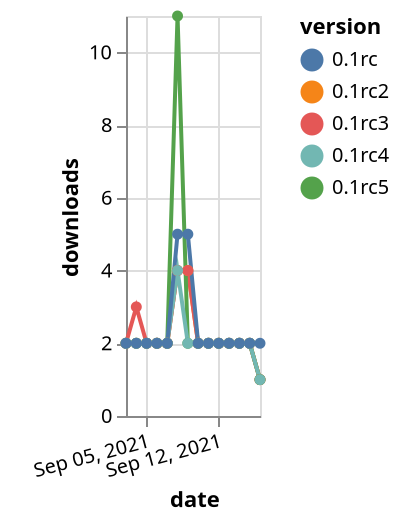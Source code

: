 {"$schema": "https://vega.github.io/schema/vega-lite/v5.json", "description": "A simple bar chart with embedded data.", "data": {"values": [{"date": "2021-09-03", "total": 1634, "delta": 2, "version": "0.1rc2"}, {"date": "2021-09-04", "total": 1636, "delta": 2, "version": "0.1rc2"}, {"date": "2021-09-05", "total": 1638, "delta": 2, "version": "0.1rc2"}, {"date": "2021-09-06", "total": 1640, "delta": 2, "version": "0.1rc2"}, {"date": "2021-09-07", "total": 1642, "delta": 2, "version": "0.1rc2"}, {"date": "2021-09-08", "total": 1646, "delta": 4, "version": "0.1rc2"}, {"date": "2021-09-09", "total": 1650, "delta": 4, "version": "0.1rc2"}, {"date": "2021-09-10", "total": 1652, "delta": 2, "version": "0.1rc2"}, {"date": "2021-09-11", "total": 1654, "delta": 2, "version": "0.1rc2"}, {"date": "2021-09-12", "total": 1656, "delta": 2, "version": "0.1rc2"}, {"date": "2021-09-13", "total": 1658, "delta": 2, "version": "0.1rc2"}, {"date": "2021-09-14", "total": 1660, "delta": 2, "version": "0.1rc2"}, {"date": "2021-09-15", "total": 1662, "delta": 2, "version": "0.1rc2"}, {"date": "2021-09-16", "total": 1663, "delta": 1, "version": "0.1rc2"}, {"date": "2021-09-03", "total": 1357, "delta": 2, "version": "0.1rc3"}, {"date": "2021-09-04", "total": 1360, "delta": 3, "version": "0.1rc3"}, {"date": "2021-09-05", "total": 1362, "delta": 2, "version": "0.1rc3"}, {"date": "2021-09-06", "total": 1364, "delta": 2, "version": "0.1rc3"}, {"date": "2021-09-07", "total": 1366, "delta": 2, "version": "0.1rc3"}, {"date": "2021-09-08", "total": 1370, "delta": 4, "version": "0.1rc3"}, {"date": "2021-09-09", "total": 1374, "delta": 4, "version": "0.1rc3"}, {"date": "2021-09-10", "total": 1376, "delta": 2, "version": "0.1rc3"}, {"date": "2021-09-11", "total": 1378, "delta": 2, "version": "0.1rc3"}, {"date": "2021-09-12", "total": 1380, "delta": 2, "version": "0.1rc3"}, {"date": "2021-09-13", "total": 1382, "delta": 2, "version": "0.1rc3"}, {"date": "2021-09-14", "total": 1384, "delta": 2, "version": "0.1rc3"}, {"date": "2021-09-15", "total": 1386, "delta": 2, "version": "0.1rc3"}, {"date": "2021-09-16", "total": 1387, "delta": 1, "version": "0.1rc3"}, {"date": "2021-09-03", "total": 1383, "delta": 2, "version": "0.1rc5"}, {"date": "2021-09-04", "total": 1385, "delta": 2, "version": "0.1rc5"}, {"date": "2021-09-05", "total": 1387, "delta": 2, "version": "0.1rc5"}, {"date": "2021-09-06", "total": 1389, "delta": 2, "version": "0.1rc5"}, {"date": "2021-09-07", "total": 1391, "delta": 2, "version": "0.1rc5"}, {"date": "2021-09-08", "total": 1402, "delta": 11, "version": "0.1rc5"}, {"date": "2021-09-09", "total": 1404, "delta": 2, "version": "0.1rc5"}, {"date": "2021-09-10", "total": 1406, "delta": 2, "version": "0.1rc5"}, {"date": "2021-09-11", "total": 1408, "delta": 2, "version": "0.1rc5"}, {"date": "2021-09-12", "total": 1410, "delta": 2, "version": "0.1rc5"}, {"date": "2021-09-13", "total": 1412, "delta": 2, "version": "0.1rc5"}, {"date": "2021-09-14", "total": 1414, "delta": 2, "version": "0.1rc5"}, {"date": "2021-09-15", "total": 1416, "delta": 2, "version": "0.1rc5"}, {"date": "2021-09-16", "total": 1417, "delta": 1, "version": "0.1rc5"}, {"date": "2021-09-03", "total": 1186, "delta": 2, "version": "0.1rc4"}, {"date": "2021-09-04", "total": 1188, "delta": 2, "version": "0.1rc4"}, {"date": "2021-09-05", "total": 1190, "delta": 2, "version": "0.1rc4"}, {"date": "2021-09-06", "total": 1192, "delta": 2, "version": "0.1rc4"}, {"date": "2021-09-07", "total": 1194, "delta": 2, "version": "0.1rc4"}, {"date": "2021-09-08", "total": 1198, "delta": 4, "version": "0.1rc4"}, {"date": "2021-09-09", "total": 1200, "delta": 2, "version": "0.1rc4"}, {"date": "2021-09-10", "total": 1202, "delta": 2, "version": "0.1rc4"}, {"date": "2021-09-11", "total": 1204, "delta": 2, "version": "0.1rc4"}, {"date": "2021-09-12", "total": 1206, "delta": 2, "version": "0.1rc4"}, {"date": "2021-09-13", "total": 1208, "delta": 2, "version": "0.1rc4"}, {"date": "2021-09-14", "total": 1210, "delta": 2, "version": "0.1rc4"}, {"date": "2021-09-15", "total": 1212, "delta": 2, "version": "0.1rc4"}, {"date": "2021-09-16", "total": 1213, "delta": 1, "version": "0.1rc4"}, {"date": "2021-09-03", "total": 2197, "delta": 2, "version": "0.1rc"}, {"date": "2021-09-04", "total": 2199, "delta": 2, "version": "0.1rc"}, {"date": "2021-09-05", "total": 2201, "delta": 2, "version": "0.1rc"}, {"date": "2021-09-06", "total": 2203, "delta": 2, "version": "0.1rc"}, {"date": "2021-09-07", "total": 2205, "delta": 2, "version": "0.1rc"}, {"date": "2021-09-08", "total": 2210, "delta": 5, "version": "0.1rc"}, {"date": "2021-09-09", "total": 2215, "delta": 5, "version": "0.1rc"}, {"date": "2021-09-10", "total": 2217, "delta": 2, "version": "0.1rc"}, {"date": "2021-09-11", "total": 2219, "delta": 2, "version": "0.1rc"}, {"date": "2021-09-12", "total": 2221, "delta": 2, "version": "0.1rc"}, {"date": "2021-09-13", "total": 2223, "delta": 2, "version": "0.1rc"}, {"date": "2021-09-14", "total": 2225, "delta": 2, "version": "0.1rc"}, {"date": "2021-09-15", "total": 2227, "delta": 2, "version": "0.1rc"}, {"date": "2021-09-16", "total": 2229, "delta": 2, "version": "0.1rc"}]}, "width": "container", "mark": {"type": "line", "point": {"filled": true}}, "encoding": {"x": {"field": "date", "type": "temporal", "timeUnit": "yearmonthdate", "title": "date", "axis": {"labelAngle": -15}}, "y": {"field": "delta", "type": "quantitative", "title": "downloads"}, "color": {"field": "version", "type": "nominal"}, "tooltip": {"field": "delta"}}}